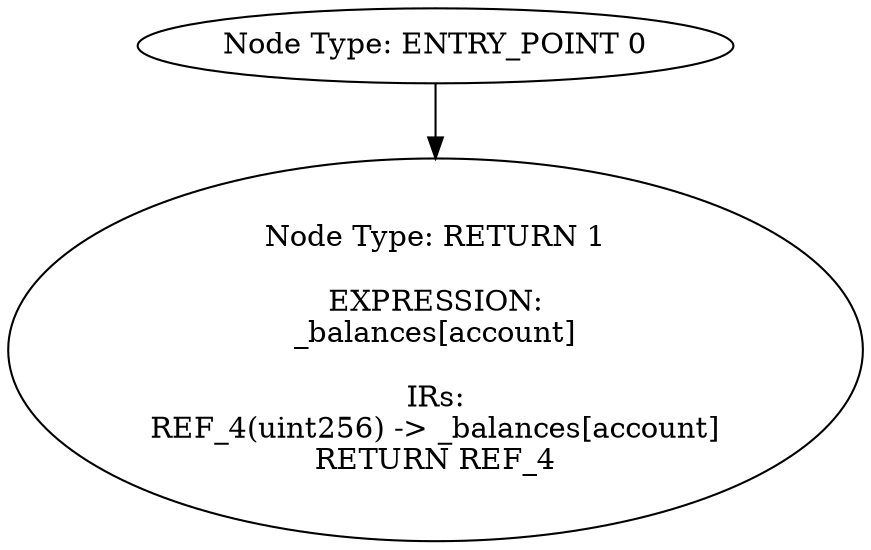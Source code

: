 digraph{
0[label="Node Type: ENTRY_POINT 0
"];
0->1;
1[label="Node Type: RETURN 1

EXPRESSION:
_balances[account]

IRs:
REF_4(uint256) -> _balances[account]
RETURN REF_4"];
}
